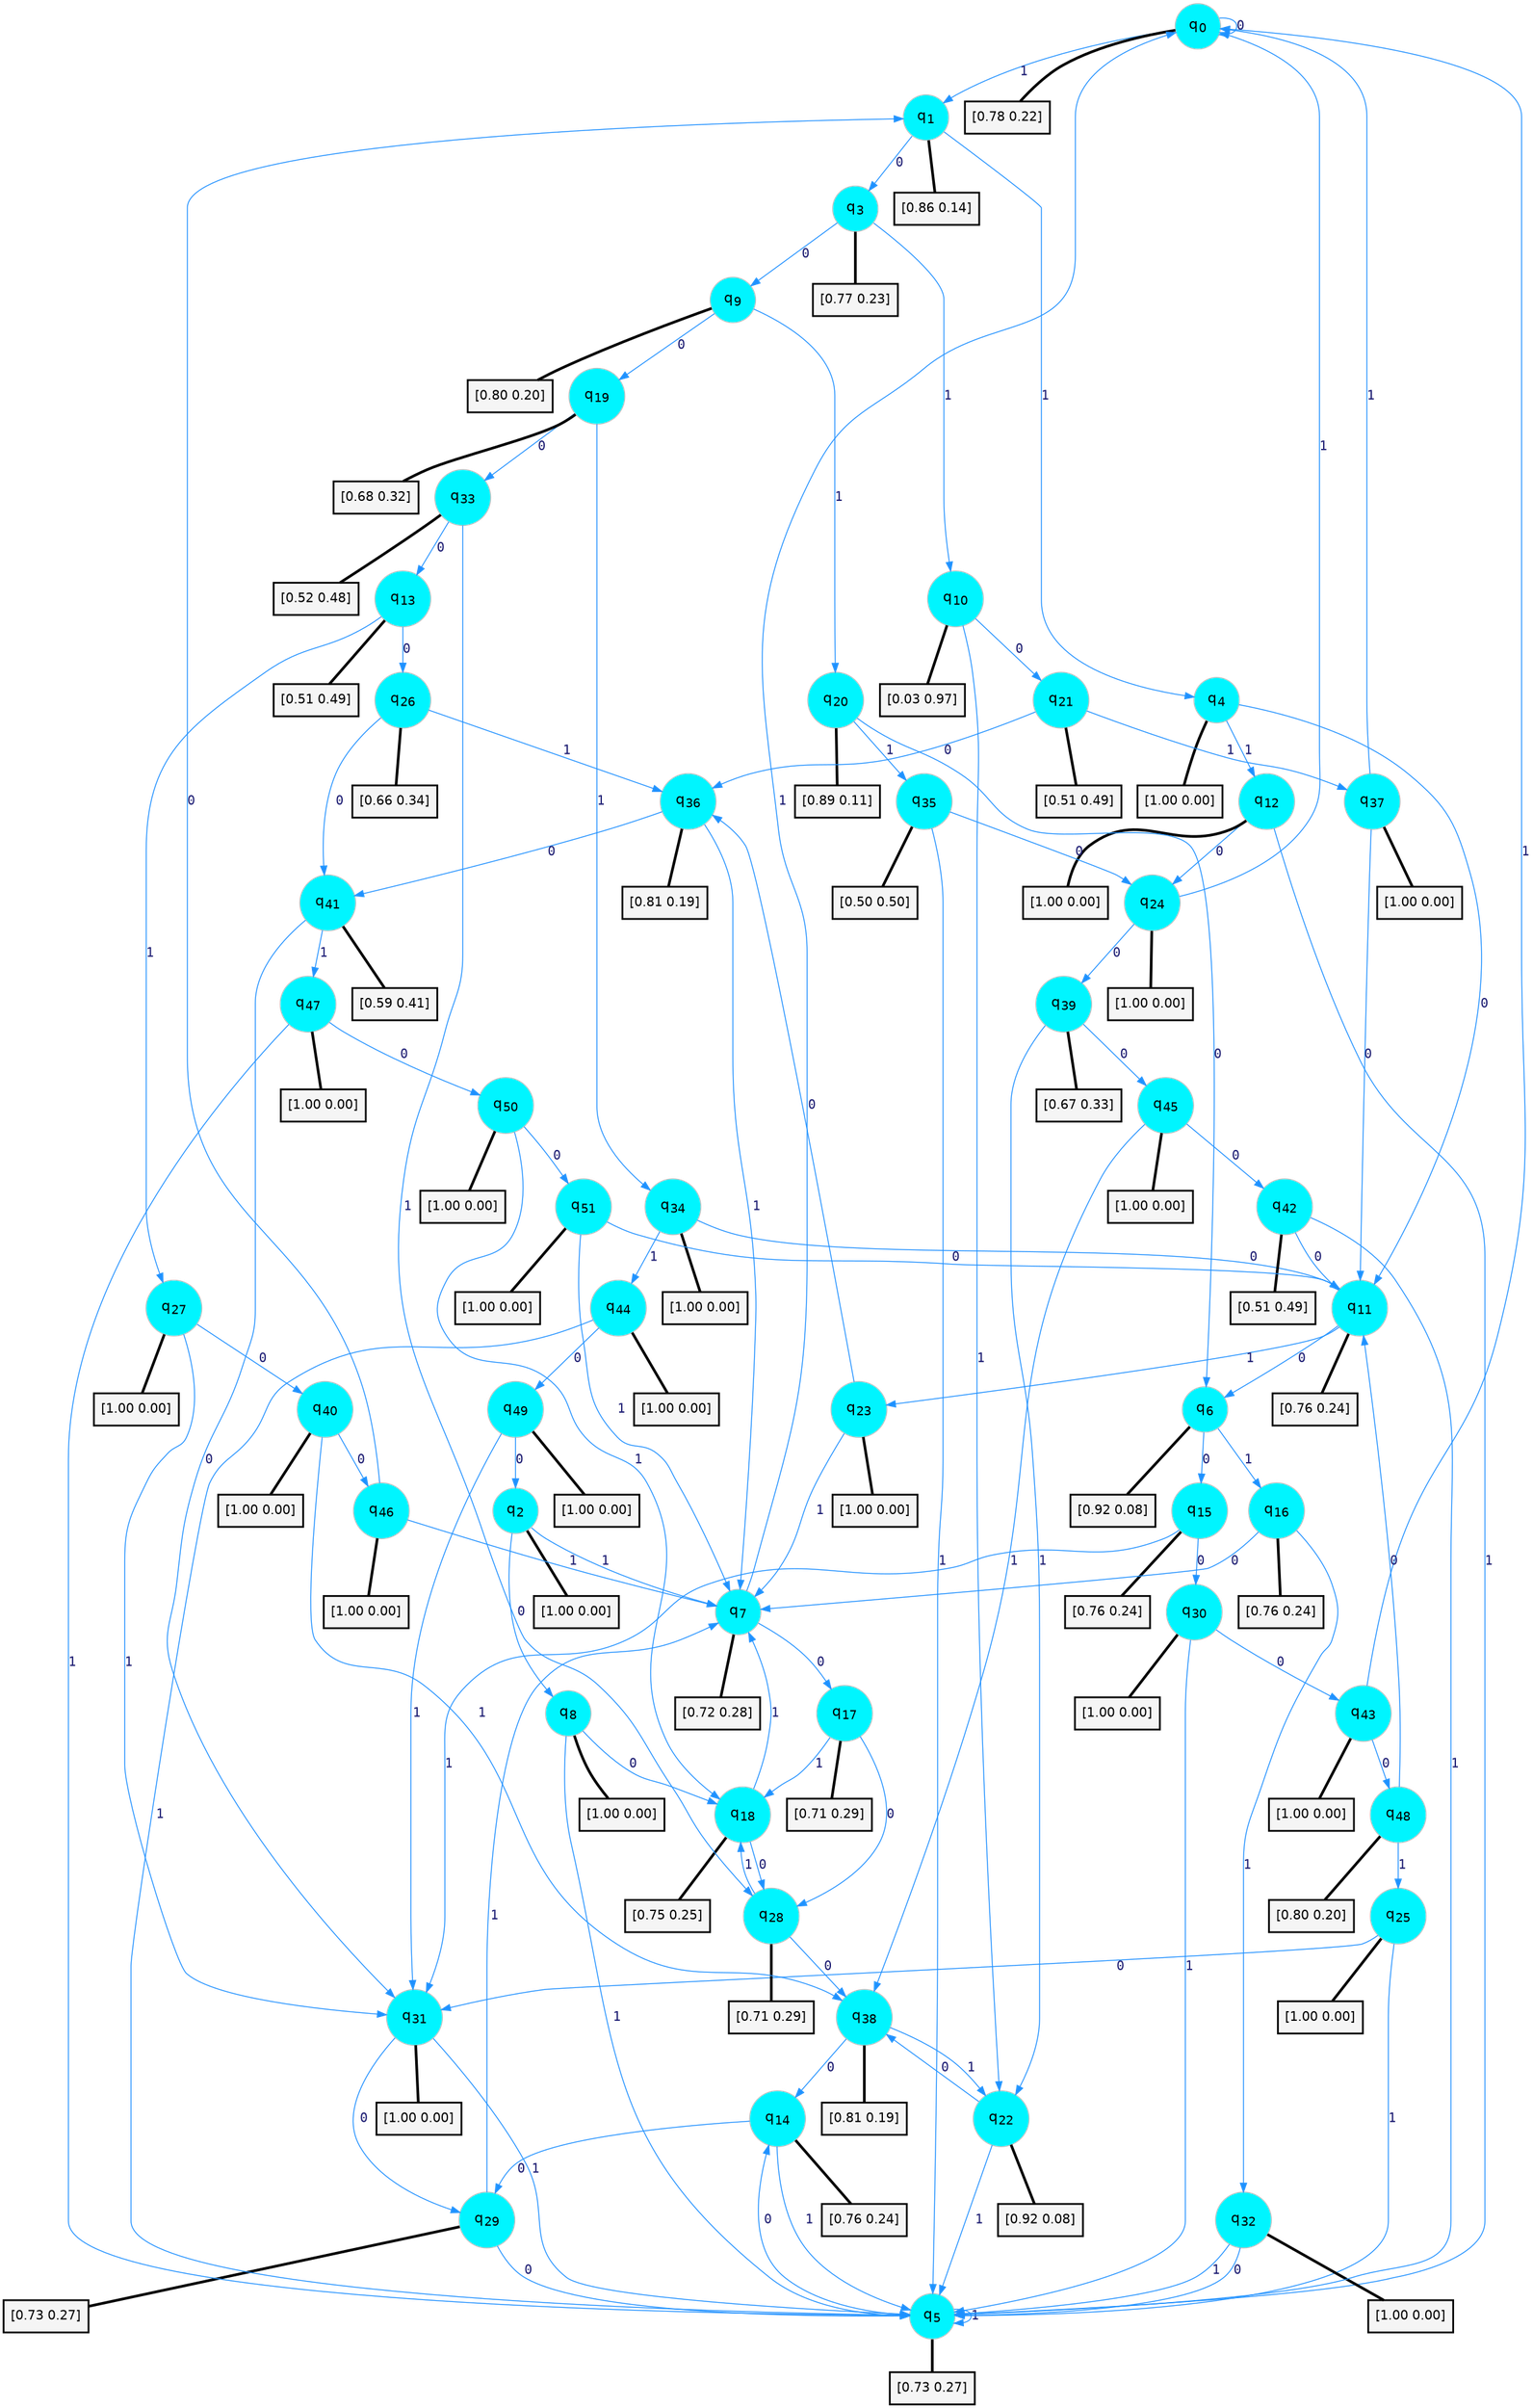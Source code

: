 digraph G {
graph [
bgcolor=transparent, dpi=300, rankdir=TD, size="40,25"];
node [
color=gray, fillcolor=turquoise1, fontcolor=black, fontname=Helvetica, fontsize=16, fontweight=bold, shape=circle, style=filled];
edge [
arrowsize=1, color=dodgerblue1, fontcolor=midnightblue, fontname=courier, fontweight=bold, penwidth=1, style=solid, weight=20];
0[label=<q<SUB>0</SUB>>];
1[label=<q<SUB>1</SUB>>];
2[label=<q<SUB>2</SUB>>];
3[label=<q<SUB>3</SUB>>];
4[label=<q<SUB>4</SUB>>];
5[label=<q<SUB>5</SUB>>];
6[label=<q<SUB>6</SUB>>];
7[label=<q<SUB>7</SUB>>];
8[label=<q<SUB>8</SUB>>];
9[label=<q<SUB>9</SUB>>];
10[label=<q<SUB>10</SUB>>];
11[label=<q<SUB>11</SUB>>];
12[label=<q<SUB>12</SUB>>];
13[label=<q<SUB>13</SUB>>];
14[label=<q<SUB>14</SUB>>];
15[label=<q<SUB>15</SUB>>];
16[label=<q<SUB>16</SUB>>];
17[label=<q<SUB>17</SUB>>];
18[label=<q<SUB>18</SUB>>];
19[label=<q<SUB>19</SUB>>];
20[label=<q<SUB>20</SUB>>];
21[label=<q<SUB>21</SUB>>];
22[label=<q<SUB>22</SUB>>];
23[label=<q<SUB>23</SUB>>];
24[label=<q<SUB>24</SUB>>];
25[label=<q<SUB>25</SUB>>];
26[label=<q<SUB>26</SUB>>];
27[label=<q<SUB>27</SUB>>];
28[label=<q<SUB>28</SUB>>];
29[label=<q<SUB>29</SUB>>];
30[label=<q<SUB>30</SUB>>];
31[label=<q<SUB>31</SUB>>];
32[label=<q<SUB>32</SUB>>];
33[label=<q<SUB>33</SUB>>];
34[label=<q<SUB>34</SUB>>];
35[label=<q<SUB>35</SUB>>];
36[label=<q<SUB>36</SUB>>];
37[label=<q<SUB>37</SUB>>];
38[label=<q<SUB>38</SUB>>];
39[label=<q<SUB>39</SUB>>];
40[label=<q<SUB>40</SUB>>];
41[label=<q<SUB>41</SUB>>];
42[label=<q<SUB>42</SUB>>];
43[label=<q<SUB>43</SUB>>];
44[label=<q<SUB>44</SUB>>];
45[label=<q<SUB>45</SUB>>];
46[label=<q<SUB>46</SUB>>];
47[label=<q<SUB>47</SUB>>];
48[label=<q<SUB>48</SUB>>];
49[label=<q<SUB>49</SUB>>];
50[label=<q<SUB>50</SUB>>];
51[label=<q<SUB>51</SUB>>];
52[label="[0.78 0.22]", shape=box,fontcolor=black, fontname=Helvetica, fontsize=14, penwidth=2, fillcolor=whitesmoke,color=black];
53[label="[0.86 0.14]", shape=box,fontcolor=black, fontname=Helvetica, fontsize=14, penwidth=2, fillcolor=whitesmoke,color=black];
54[label="[1.00 0.00]", shape=box,fontcolor=black, fontname=Helvetica, fontsize=14, penwidth=2, fillcolor=whitesmoke,color=black];
55[label="[0.77 0.23]", shape=box,fontcolor=black, fontname=Helvetica, fontsize=14, penwidth=2, fillcolor=whitesmoke,color=black];
56[label="[1.00 0.00]", shape=box,fontcolor=black, fontname=Helvetica, fontsize=14, penwidth=2, fillcolor=whitesmoke,color=black];
57[label="[0.73 0.27]", shape=box,fontcolor=black, fontname=Helvetica, fontsize=14, penwidth=2, fillcolor=whitesmoke,color=black];
58[label="[0.92 0.08]", shape=box,fontcolor=black, fontname=Helvetica, fontsize=14, penwidth=2, fillcolor=whitesmoke,color=black];
59[label="[0.72 0.28]", shape=box,fontcolor=black, fontname=Helvetica, fontsize=14, penwidth=2, fillcolor=whitesmoke,color=black];
60[label="[1.00 0.00]", shape=box,fontcolor=black, fontname=Helvetica, fontsize=14, penwidth=2, fillcolor=whitesmoke,color=black];
61[label="[0.80 0.20]", shape=box,fontcolor=black, fontname=Helvetica, fontsize=14, penwidth=2, fillcolor=whitesmoke,color=black];
62[label="[0.03 0.97]", shape=box,fontcolor=black, fontname=Helvetica, fontsize=14, penwidth=2, fillcolor=whitesmoke,color=black];
63[label="[0.76 0.24]", shape=box,fontcolor=black, fontname=Helvetica, fontsize=14, penwidth=2, fillcolor=whitesmoke,color=black];
64[label="[1.00 0.00]", shape=box,fontcolor=black, fontname=Helvetica, fontsize=14, penwidth=2, fillcolor=whitesmoke,color=black];
65[label="[0.51 0.49]", shape=box,fontcolor=black, fontname=Helvetica, fontsize=14, penwidth=2, fillcolor=whitesmoke,color=black];
66[label="[0.76 0.24]", shape=box,fontcolor=black, fontname=Helvetica, fontsize=14, penwidth=2, fillcolor=whitesmoke,color=black];
67[label="[0.76 0.24]", shape=box,fontcolor=black, fontname=Helvetica, fontsize=14, penwidth=2, fillcolor=whitesmoke,color=black];
68[label="[0.76 0.24]", shape=box,fontcolor=black, fontname=Helvetica, fontsize=14, penwidth=2, fillcolor=whitesmoke,color=black];
69[label="[0.71 0.29]", shape=box,fontcolor=black, fontname=Helvetica, fontsize=14, penwidth=2, fillcolor=whitesmoke,color=black];
70[label="[0.75 0.25]", shape=box,fontcolor=black, fontname=Helvetica, fontsize=14, penwidth=2, fillcolor=whitesmoke,color=black];
71[label="[0.68 0.32]", shape=box,fontcolor=black, fontname=Helvetica, fontsize=14, penwidth=2, fillcolor=whitesmoke,color=black];
72[label="[0.89 0.11]", shape=box,fontcolor=black, fontname=Helvetica, fontsize=14, penwidth=2, fillcolor=whitesmoke,color=black];
73[label="[0.51 0.49]", shape=box,fontcolor=black, fontname=Helvetica, fontsize=14, penwidth=2, fillcolor=whitesmoke,color=black];
74[label="[0.92 0.08]", shape=box,fontcolor=black, fontname=Helvetica, fontsize=14, penwidth=2, fillcolor=whitesmoke,color=black];
75[label="[1.00 0.00]", shape=box,fontcolor=black, fontname=Helvetica, fontsize=14, penwidth=2, fillcolor=whitesmoke,color=black];
76[label="[1.00 0.00]", shape=box,fontcolor=black, fontname=Helvetica, fontsize=14, penwidth=2, fillcolor=whitesmoke,color=black];
77[label="[1.00 0.00]", shape=box,fontcolor=black, fontname=Helvetica, fontsize=14, penwidth=2, fillcolor=whitesmoke,color=black];
78[label="[0.66 0.34]", shape=box,fontcolor=black, fontname=Helvetica, fontsize=14, penwidth=2, fillcolor=whitesmoke,color=black];
79[label="[1.00 0.00]", shape=box,fontcolor=black, fontname=Helvetica, fontsize=14, penwidth=2, fillcolor=whitesmoke,color=black];
80[label="[0.71 0.29]", shape=box,fontcolor=black, fontname=Helvetica, fontsize=14, penwidth=2, fillcolor=whitesmoke,color=black];
81[label="[0.73 0.27]", shape=box,fontcolor=black, fontname=Helvetica, fontsize=14, penwidth=2, fillcolor=whitesmoke,color=black];
82[label="[1.00 0.00]", shape=box,fontcolor=black, fontname=Helvetica, fontsize=14, penwidth=2, fillcolor=whitesmoke,color=black];
83[label="[1.00 0.00]", shape=box,fontcolor=black, fontname=Helvetica, fontsize=14, penwidth=2, fillcolor=whitesmoke,color=black];
84[label="[1.00 0.00]", shape=box,fontcolor=black, fontname=Helvetica, fontsize=14, penwidth=2, fillcolor=whitesmoke,color=black];
85[label="[0.52 0.48]", shape=box,fontcolor=black, fontname=Helvetica, fontsize=14, penwidth=2, fillcolor=whitesmoke,color=black];
86[label="[1.00 0.00]", shape=box,fontcolor=black, fontname=Helvetica, fontsize=14, penwidth=2, fillcolor=whitesmoke,color=black];
87[label="[0.50 0.50]", shape=box,fontcolor=black, fontname=Helvetica, fontsize=14, penwidth=2, fillcolor=whitesmoke,color=black];
88[label="[0.81 0.19]", shape=box,fontcolor=black, fontname=Helvetica, fontsize=14, penwidth=2, fillcolor=whitesmoke,color=black];
89[label="[1.00 0.00]", shape=box,fontcolor=black, fontname=Helvetica, fontsize=14, penwidth=2, fillcolor=whitesmoke,color=black];
90[label="[0.81 0.19]", shape=box,fontcolor=black, fontname=Helvetica, fontsize=14, penwidth=2, fillcolor=whitesmoke,color=black];
91[label="[0.67 0.33]", shape=box,fontcolor=black, fontname=Helvetica, fontsize=14, penwidth=2, fillcolor=whitesmoke,color=black];
92[label="[1.00 0.00]", shape=box,fontcolor=black, fontname=Helvetica, fontsize=14, penwidth=2, fillcolor=whitesmoke,color=black];
93[label="[0.59 0.41]", shape=box,fontcolor=black, fontname=Helvetica, fontsize=14, penwidth=2, fillcolor=whitesmoke,color=black];
94[label="[0.51 0.49]", shape=box,fontcolor=black, fontname=Helvetica, fontsize=14, penwidth=2, fillcolor=whitesmoke,color=black];
95[label="[1.00 0.00]", shape=box,fontcolor=black, fontname=Helvetica, fontsize=14, penwidth=2, fillcolor=whitesmoke,color=black];
96[label="[1.00 0.00]", shape=box,fontcolor=black, fontname=Helvetica, fontsize=14, penwidth=2, fillcolor=whitesmoke,color=black];
97[label="[1.00 0.00]", shape=box,fontcolor=black, fontname=Helvetica, fontsize=14, penwidth=2, fillcolor=whitesmoke,color=black];
98[label="[1.00 0.00]", shape=box,fontcolor=black, fontname=Helvetica, fontsize=14, penwidth=2, fillcolor=whitesmoke,color=black];
99[label="[1.00 0.00]", shape=box,fontcolor=black, fontname=Helvetica, fontsize=14, penwidth=2, fillcolor=whitesmoke,color=black];
100[label="[0.80 0.20]", shape=box,fontcolor=black, fontname=Helvetica, fontsize=14, penwidth=2, fillcolor=whitesmoke,color=black];
101[label="[1.00 0.00]", shape=box,fontcolor=black, fontname=Helvetica, fontsize=14, penwidth=2, fillcolor=whitesmoke,color=black];
102[label="[1.00 0.00]", shape=box,fontcolor=black, fontname=Helvetica, fontsize=14, penwidth=2, fillcolor=whitesmoke,color=black];
103[label="[1.00 0.00]", shape=box,fontcolor=black, fontname=Helvetica, fontsize=14, penwidth=2, fillcolor=whitesmoke,color=black];
0->0 [label=0];
0->1 [label=1];
0->52 [arrowhead=none, penwidth=3,color=black];
1->3 [label=0];
1->4 [label=1];
1->53 [arrowhead=none, penwidth=3,color=black];
2->8 [label=0];
2->7 [label=1];
2->54 [arrowhead=none, penwidth=3,color=black];
3->9 [label=0];
3->10 [label=1];
3->55 [arrowhead=none, penwidth=3,color=black];
4->11 [label=0];
4->12 [label=1];
4->56 [arrowhead=none, penwidth=3,color=black];
5->14 [label=0];
5->5 [label=1];
5->57 [arrowhead=none, penwidth=3,color=black];
6->15 [label=0];
6->16 [label=1];
6->58 [arrowhead=none, penwidth=3,color=black];
7->17 [label=0];
7->0 [label=1];
7->59 [arrowhead=none, penwidth=3,color=black];
8->18 [label=0];
8->5 [label=1];
8->60 [arrowhead=none, penwidth=3,color=black];
9->19 [label=0];
9->20 [label=1];
9->61 [arrowhead=none, penwidth=3,color=black];
10->21 [label=0];
10->22 [label=1];
10->62 [arrowhead=none, penwidth=3,color=black];
11->6 [label=0];
11->23 [label=1];
11->63 [arrowhead=none, penwidth=3,color=black];
12->24 [label=0];
12->5 [label=1];
12->64 [arrowhead=none, penwidth=3,color=black];
13->26 [label=0];
13->27 [label=1];
13->65 [arrowhead=none, penwidth=3,color=black];
14->29 [label=0];
14->5 [label=1];
14->66 [arrowhead=none, penwidth=3,color=black];
15->30 [label=0];
15->31 [label=1];
15->67 [arrowhead=none, penwidth=3,color=black];
16->7 [label=0];
16->32 [label=1];
16->68 [arrowhead=none, penwidth=3,color=black];
17->28 [label=0];
17->18 [label=1];
17->69 [arrowhead=none, penwidth=3,color=black];
18->28 [label=0];
18->7 [label=1];
18->70 [arrowhead=none, penwidth=3,color=black];
19->33 [label=0];
19->34 [label=1];
19->71 [arrowhead=none, penwidth=3,color=black];
20->6 [label=0];
20->35 [label=1];
20->72 [arrowhead=none, penwidth=3,color=black];
21->36 [label=0];
21->37 [label=1];
21->73 [arrowhead=none, penwidth=3,color=black];
22->38 [label=0];
22->5 [label=1];
22->74 [arrowhead=none, penwidth=3,color=black];
23->36 [label=0];
23->7 [label=1];
23->75 [arrowhead=none, penwidth=3,color=black];
24->39 [label=0];
24->0 [label=1];
24->76 [arrowhead=none, penwidth=3,color=black];
25->31 [label=0];
25->5 [label=1];
25->77 [arrowhead=none, penwidth=3,color=black];
26->41 [label=0];
26->36 [label=1];
26->78 [arrowhead=none, penwidth=3,color=black];
27->40 [label=0];
27->31 [label=1];
27->79 [arrowhead=none, penwidth=3,color=black];
28->38 [label=0];
28->18 [label=1];
28->80 [arrowhead=none, penwidth=3,color=black];
29->5 [label=0];
29->7 [label=1];
29->81 [arrowhead=none, penwidth=3,color=black];
30->43 [label=0];
30->5 [label=1];
30->82 [arrowhead=none, penwidth=3,color=black];
31->29 [label=0];
31->5 [label=1];
31->83 [arrowhead=none, penwidth=3,color=black];
32->5 [label=0];
32->5 [label=1];
32->84 [arrowhead=none, penwidth=3,color=black];
33->13 [label=0];
33->28 [label=1];
33->85 [arrowhead=none, penwidth=3,color=black];
34->11 [label=0];
34->44 [label=1];
34->86 [arrowhead=none, penwidth=3,color=black];
35->24 [label=0];
35->5 [label=1];
35->87 [arrowhead=none, penwidth=3,color=black];
36->41 [label=0];
36->7 [label=1];
36->88 [arrowhead=none, penwidth=3,color=black];
37->11 [label=0];
37->0 [label=1];
37->89 [arrowhead=none, penwidth=3,color=black];
38->14 [label=0];
38->22 [label=1];
38->90 [arrowhead=none, penwidth=3,color=black];
39->45 [label=0];
39->22 [label=1];
39->91 [arrowhead=none, penwidth=3,color=black];
40->46 [label=0];
40->38 [label=1];
40->92 [arrowhead=none, penwidth=3,color=black];
41->31 [label=0];
41->47 [label=1];
41->93 [arrowhead=none, penwidth=3,color=black];
42->11 [label=0];
42->5 [label=1];
42->94 [arrowhead=none, penwidth=3,color=black];
43->48 [label=0];
43->0 [label=1];
43->95 [arrowhead=none, penwidth=3,color=black];
44->49 [label=0];
44->5 [label=1];
44->96 [arrowhead=none, penwidth=3,color=black];
45->42 [label=0];
45->38 [label=1];
45->97 [arrowhead=none, penwidth=3,color=black];
46->1 [label=0];
46->7 [label=1];
46->98 [arrowhead=none, penwidth=3,color=black];
47->50 [label=0];
47->5 [label=1];
47->99 [arrowhead=none, penwidth=3,color=black];
48->11 [label=0];
48->25 [label=1];
48->100 [arrowhead=none, penwidth=3,color=black];
49->2 [label=0];
49->31 [label=1];
49->101 [arrowhead=none, penwidth=3,color=black];
50->51 [label=0];
50->18 [label=1];
50->102 [arrowhead=none, penwidth=3,color=black];
51->11 [label=0];
51->7 [label=1];
51->103 [arrowhead=none, penwidth=3,color=black];
}
